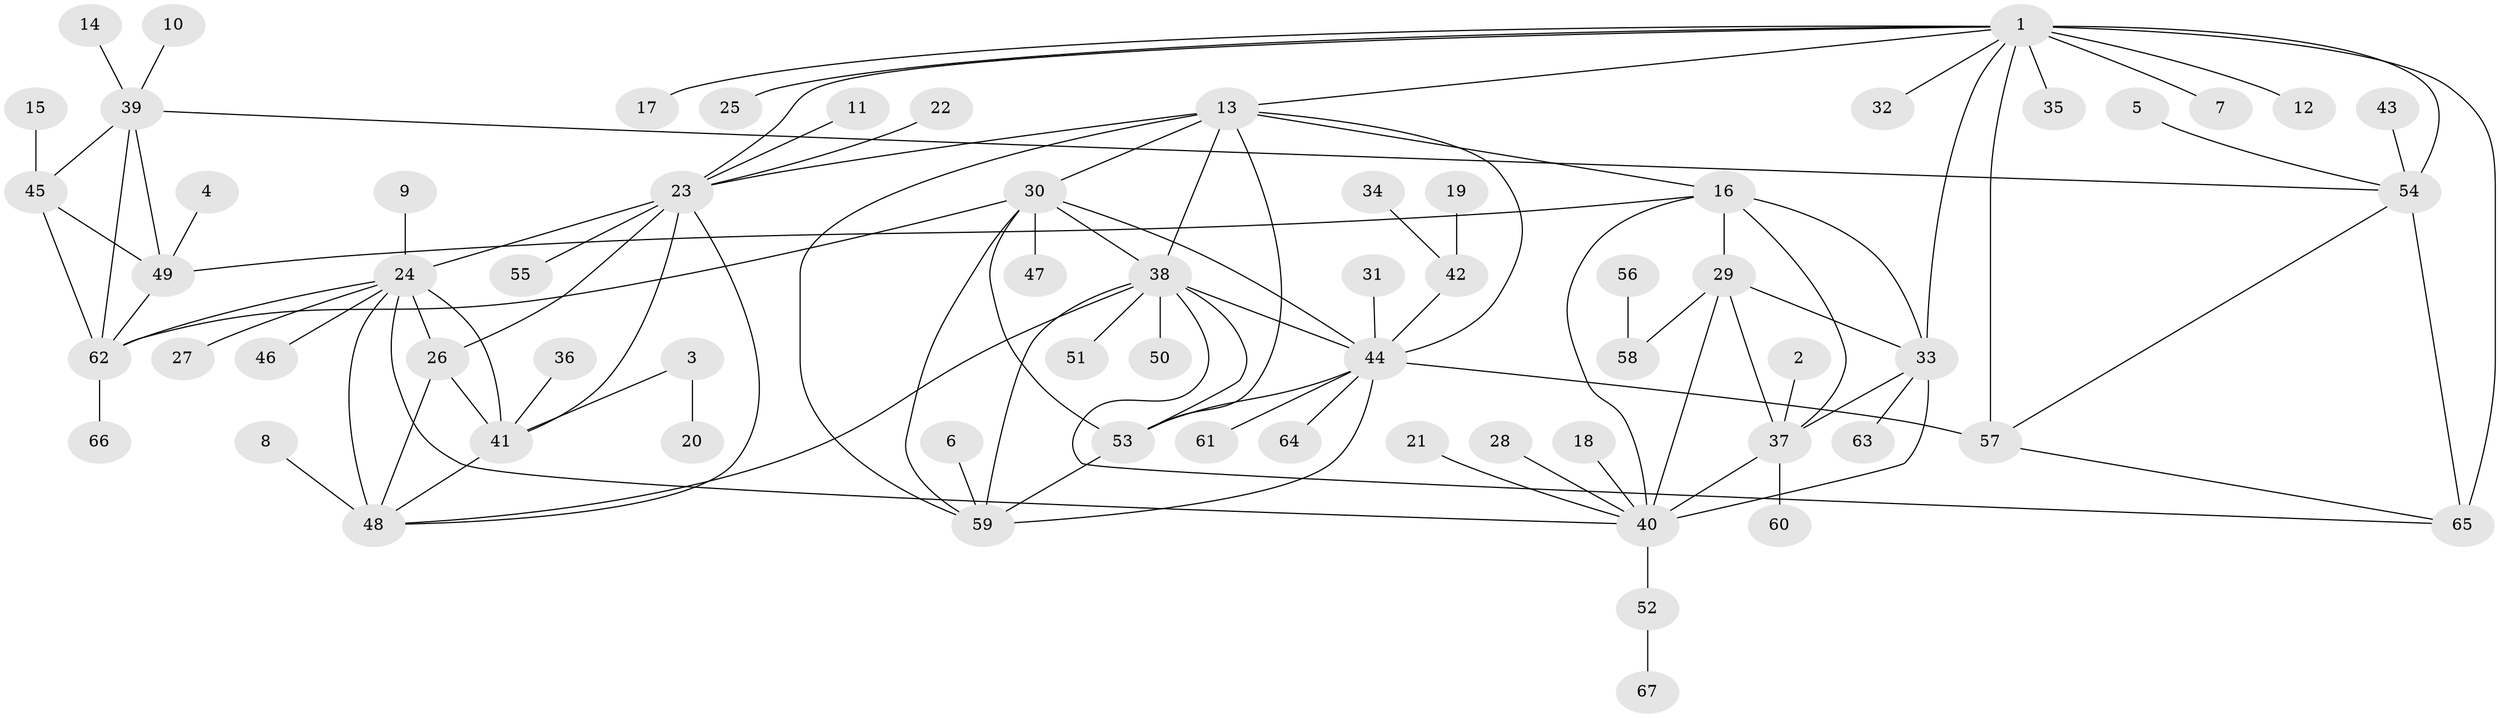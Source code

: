 // original degree distribution, {9: 0.05263157894736842, 10: 0.015037593984962405, 8: 0.06766917293233082, 7: 0.03007518796992481, 5: 0.015037593984962405, 11: 0.015037593984962405, 6: 0.015037593984962405, 12: 0.015037593984962405, 1: 0.6015037593984962, 2: 0.13533834586466165, 3: 0.03759398496240601}
// Generated by graph-tools (version 1.1) at 2025/26/03/09/25 03:26:43]
// undirected, 67 vertices, 103 edges
graph export_dot {
graph [start="1"]
  node [color=gray90,style=filled];
  1;
  2;
  3;
  4;
  5;
  6;
  7;
  8;
  9;
  10;
  11;
  12;
  13;
  14;
  15;
  16;
  17;
  18;
  19;
  20;
  21;
  22;
  23;
  24;
  25;
  26;
  27;
  28;
  29;
  30;
  31;
  32;
  33;
  34;
  35;
  36;
  37;
  38;
  39;
  40;
  41;
  42;
  43;
  44;
  45;
  46;
  47;
  48;
  49;
  50;
  51;
  52;
  53;
  54;
  55;
  56;
  57;
  58;
  59;
  60;
  61;
  62;
  63;
  64;
  65;
  66;
  67;
  1 -- 7 [weight=1.0];
  1 -- 12 [weight=1.0];
  1 -- 13 [weight=1.0];
  1 -- 17 [weight=1.0];
  1 -- 23 [weight=1.0];
  1 -- 25 [weight=1.0];
  1 -- 32 [weight=1.0];
  1 -- 33 [weight=1.0];
  1 -- 35 [weight=1.0];
  1 -- 54 [weight=3.0];
  1 -- 57 [weight=3.0];
  1 -- 65 [weight=3.0];
  2 -- 37 [weight=1.0];
  3 -- 20 [weight=1.0];
  3 -- 41 [weight=1.0];
  4 -- 49 [weight=1.0];
  5 -- 54 [weight=1.0];
  6 -- 59 [weight=1.0];
  8 -- 48 [weight=1.0];
  9 -- 24 [weight=1.0];
  10 -- 39 [weight=1.0];
  11 -- 23 [weight=1.0];
  13 -- 16 [weight=1.0];
  13 -- 23 [weight=1.0];
  13 -- 30 [weight=1.0];
  13 -- 38 [weight=1.0];
  13 -- 44 [weight=1.0];
  13 -- 53 [weight=1.0];
  13 -- 59 [weight=1.0];
  14 -- 39 [weight=1.0];
  15 -- 45 [weight=1.0];
  16 -- 29 [weight=2.0];
  16 -- 33 [weight=2.0];
  16 -- 37 [weight=2.0];
  16 -- 40 [weight=2.0];
  16 -- 49 [weight=1.0];
  18 -- 40 [weight=1.0];
  19 -- 42 [weight=1.0];
  21 -- 40 [weight=1.0];
  22 -- 23 [weight=1.0];
  23 -- 24 [weight=2.0];
  23 -- 26 [weight=1.0];
  23 -- 41 [weight=1.0];
  23 -- 48 [weight=1.0];
  23 -- 55 [weight=1.0];
  24 -- 26 [weight=2.0];
  24 -- 27 [weight=1.0];
  24 -- 40 [weight=1.0];
  24 -- 41 [weight=2.0];
  24 -- 46 [weight=1.0];
  24 -- 48 [weight=2.0];
  24 -- 62 [weight=1.0];
  26 -- 41 [weight=1.0];
  26 -- 48 [weight=1.0];
  28 -- 40 [weight=1.0];
  29 -- 33 [weight=1.0];
  29 -- 37 [weight=1.0];
  29 -- 40 [weight=1.0];
  29 -- 58 [weight=1.0];
  30 -- 38 [weight=1.0];
  30 -- 44 [weight=1.0];
  30 -- 47 [weight=1.0];
  30 -- 53 [weight=1.0];
  30 -- 59 [weight=1.0];
  30 -- 62 [weight=1.0];
  31 -- 44 [weight=1.0];
  33 -- 37 [weight=1.0];
  33 -- 40 [weight=1.0];
  33 -- 63 [weight=1.0];
  34 -- 42 [weight=1.0];
  36 -- 41 [weight=1.0];
  37 -- 40 [weight=1.0];
  37 -- 60 [weight=1.0];
  38 -- 44 [weight=1.0];
  38 -- 48 [weight=1.0];
  38 -- 50 [weight=1.0];
  38 -- 51 [weight=1.0];
  38 -- 53 [weight=1.0];
  38 -- 59 [weight=1.0];
  38 -- 65 [weight=1.0];
  39 -- 45 [weight=1.0];
  39 -- 49 [weight=2.0];
  39 -- 54 [weight=1.0];
  39 -- 62 [weight=2.0];
  40 -- 52 [weight=1.0];
  41 -- 48 [weight=1.0];
  42 -- 44 [weight=1.0];
  43 -- 54 [weight=1.0];
  44 -- 53 [weight=1.0];
  44 -- 57 [weight=1.0];
  44 -- 59 [weight=1.0];
  44 -- 61 [weight=1.0];
  44 -- 64 [weight=1.0];
  45 -- 49 [weight=2.0];
  45 -- 62 [weight=2.0];
  49 -- 62 [weight=4.0];
  52 -- 67 [weight=1.0];
  53 -- 59 [weight=1.0];
  54 -- 57 [weight=1.0];
  54 -- 65 [weight=1.0];
  56 -- 58 [weight=1.0];
  57 -- 65 [weight=1.0];
  62 -- 66 [weight=1.0];
}
